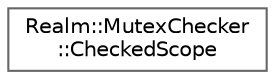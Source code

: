 digraph "Graphical Class Hierarchy"
{
 // LATEX_PDF_SIZE
  bgcolor="transparent";
  edge [fontname=Helvetica,fontsize=10,labelfontname=Helvetica,labelfontsize=10];
  node [fontname=Helvetica,fontsize=10,shape=box,height=0.2,width=0.4];
  rankdir="LR";
  Node0 [id="Node000000",label="Realm::MutexChecker\l::CheckedScope",height=0.2,width=0.4,color="grey40", fillcolor="white", style="filled",URL="$classRealm_1_1MutexChecker_1_1CheckedScope.html",tooltip=" "];
}
